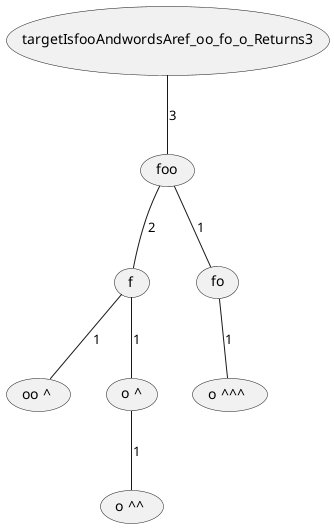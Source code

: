 @startuml

(targetIsfooAndwordsAref_oo_fo_o_Returns3) -- (foo) : 3
foo -- (f) : 2
    f -- (oo ^) : 1
    f -- (o ^) : 1
        (o ^) -- (o ^^) : 1
foo -- (fo) : 1
    fo -- (o ^^^) : 1

@enduml